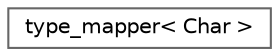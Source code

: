 digraph "类继承关系图"
{
 // LATEX_PDF_SIZE
  bgcolor="transparent";
  edge [fontname=Helvetica,fontsize=10,labelfontname=Helvetica,labelfontsize=10];
  node [fontname=Helvetica,fontsize=10,shape=box,height=0.2,width=0.4];
  rankdir="LR";
  Node0 [id="Node000000",label="type_mapper\< Char \>",height=0.2,width=0.4,color="grey40", fillcolor="white", style="filled",URL="$structdetail_1_1type__mapper.html",tooltip=" "];
}
